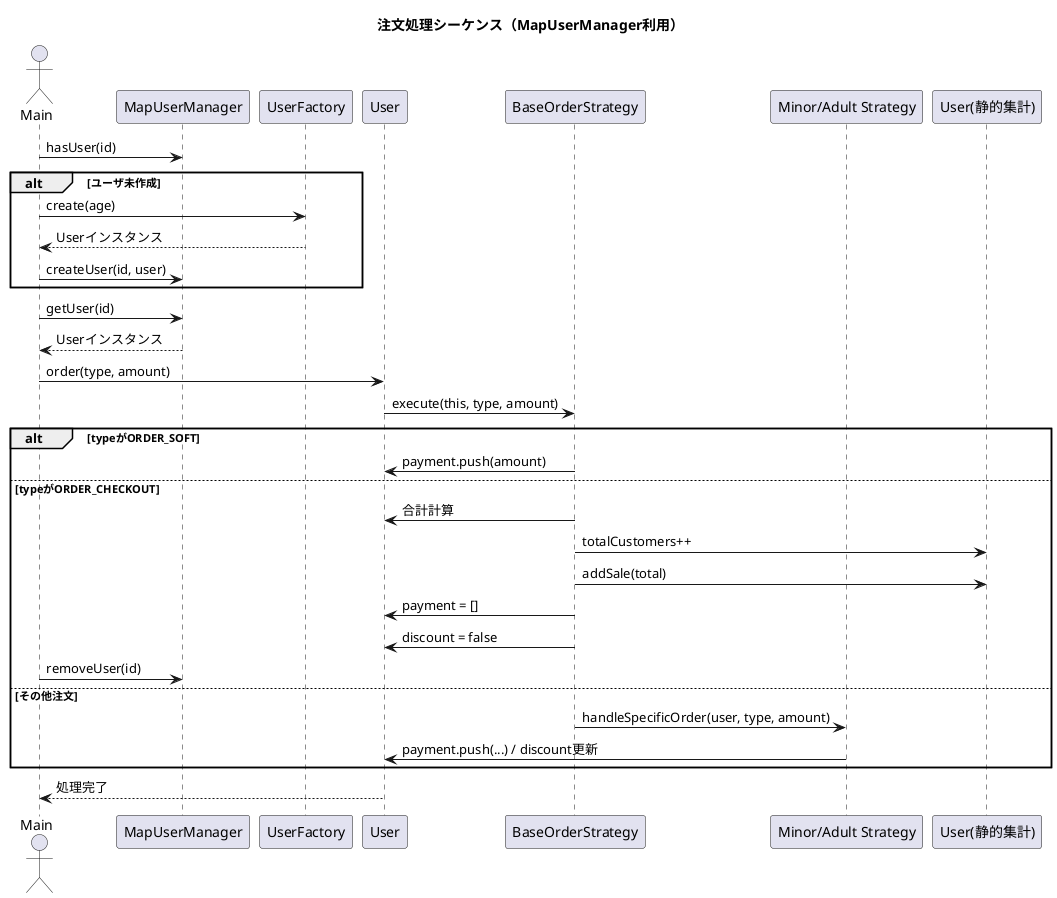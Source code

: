 @startuml
title 注文処理シーケンス（MapUserManager利用）

actor Main
participant "MapUserManager" as M
participant "UserFactory" as F
participant "User" as U
participant "BaseOrderStrategy" as S
participant "Minor/Adult Strategy" as CS
participant "User(静的集計)" as UC

Main -> M: hasUser(id)
alt ユーザ未作成
    Main -> F: create(age)
    F --> Main: Userインスタンス
    Main -> M: createUser(id, user)
end

Main -> M: getUser(id)
M --> Main: Userインスタンス

Main -> U: order(type, amount)
U -> S: execute(this, type, amount)

alt typeがORDER_SOFT
    S -> U: payment.push(amount)
else typeがORDER_CHECKOUT
    S -> U: 合計計算
    S -> UC: totalCustomers++
    S -> UC: addSale(total)
    S -> U: payment = []
    S -> U: discount = false
    Main -> M: removeUser(id)
else その他注文
    S -> CS: handleSpecificOrder(user, type, amount)
    CS -> U: payment.push(...) / discount更新
end

Main <-- U: 処理完了
@enduml
